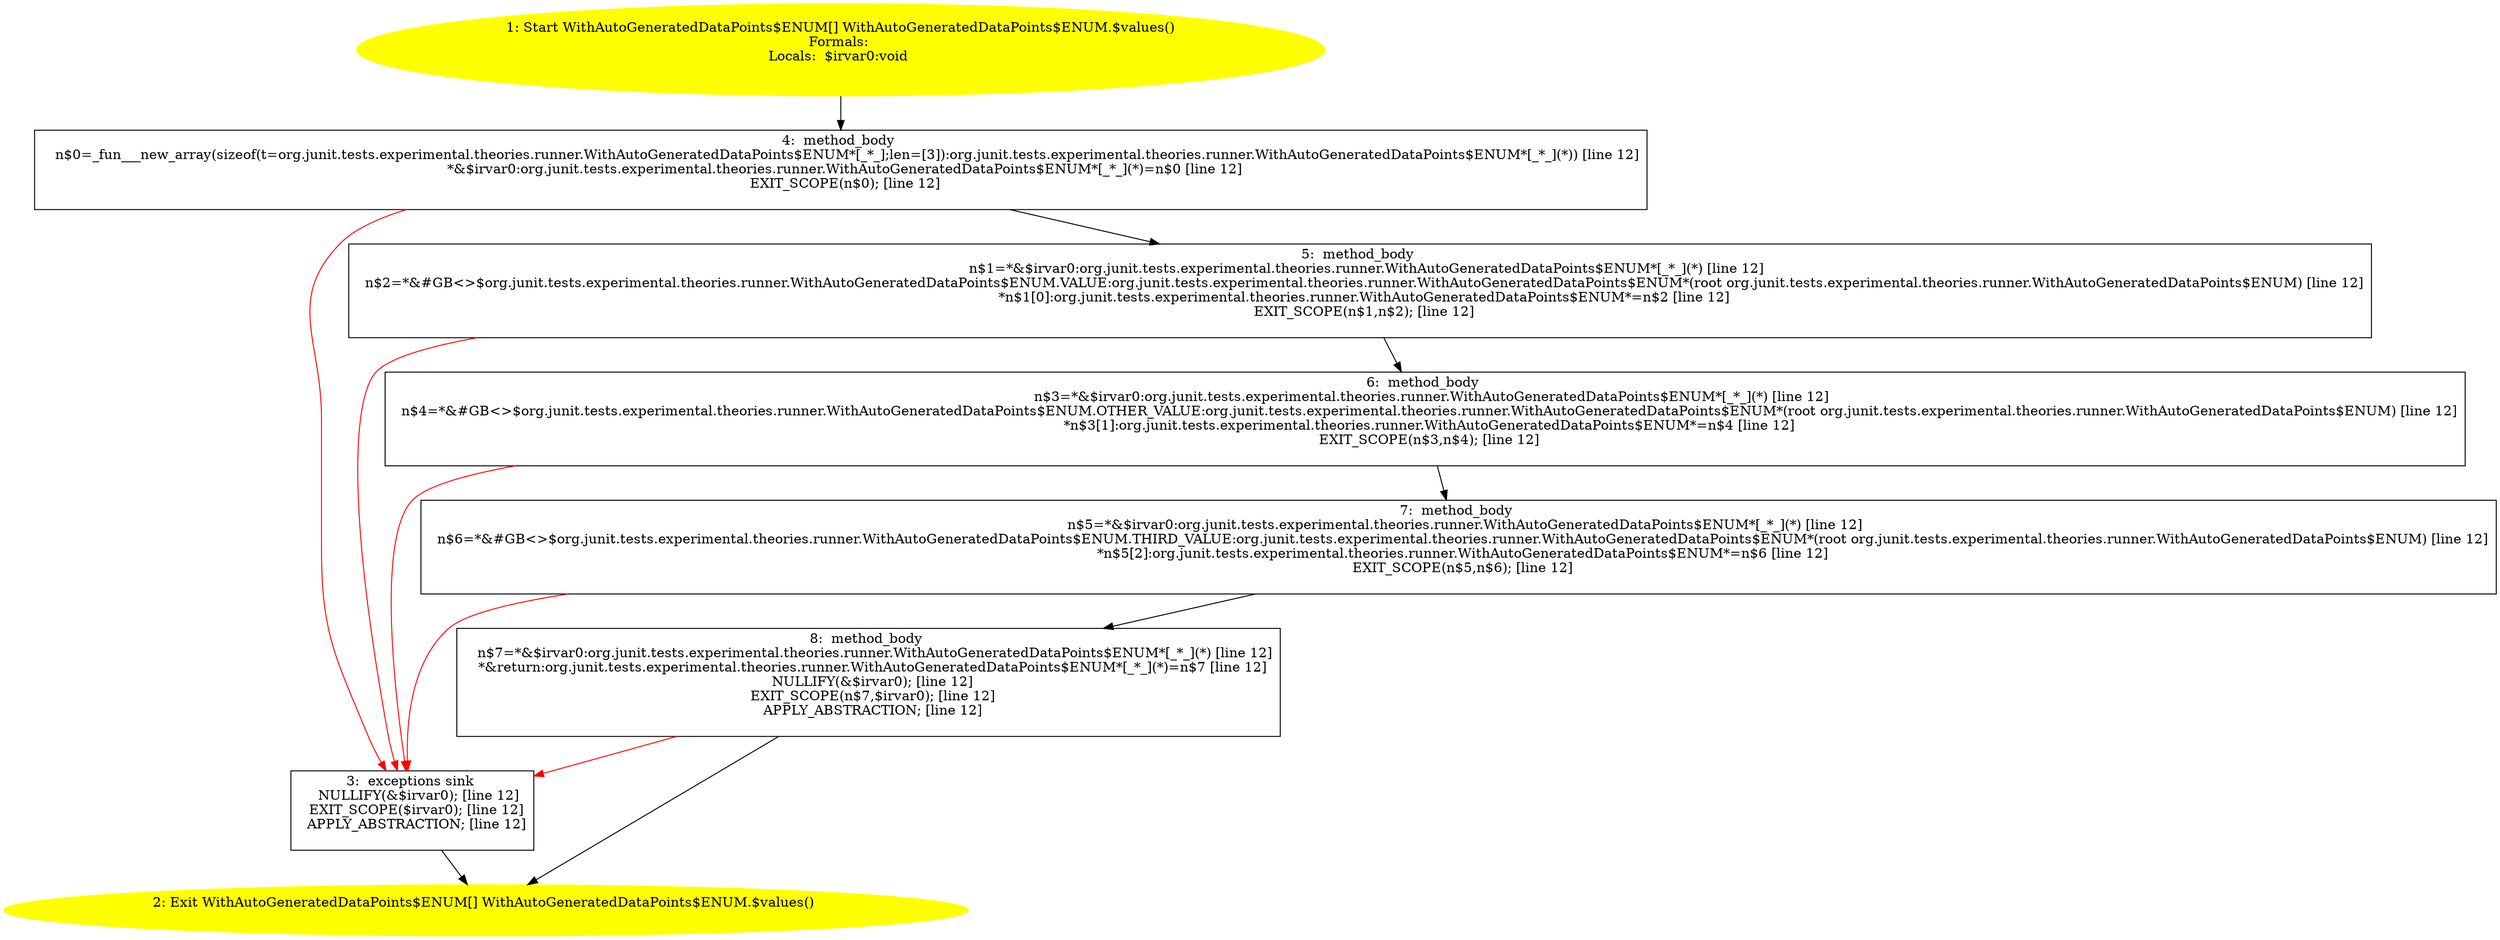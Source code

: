 /* @generated */
digraph cfg {
"org.junit.tests.experimental.theories.runner.WithAutoGeneratedDataPoints$ENUM.$values():org.junit.te.f61632694a45949a14b9ef57923ece85_1" [label="1: Start WithAutoGeneratedDataPoints$ENUM[] WithAutoGeneratedDataPoints$ENUM.$values()\nFormals: \nLocals:  $irvar0:void \n  " color=yellow style=filled]
	

	 "org.junit.tests.experimental.theories.runner.WithAutoGeneratedDataPoints$ENUM.$values():org.junit.te.f61632694a45949a14b9ef57923ece85_1" -> "org.junit.tests.experimental.theories.runner.WithAutoGeneratedDataPoints$ENUM.$values():org.junit.te.f61632694a45949a14b9ef57923ece85_4" ;
"org.junit.tests.experimental.theories.runner.WithAutoGeneratedDataPoints$ENUM.$values():org.junit.te.f61632694a45949a14b9ef57923ece85_2" [label="2: Exit WithAutoGeneratedDataPoints$ENUM[] WithAutoGeneratedDataPoints$ENUM.$values() \n  " color=yellow style=filled]
	

"org.junit.tests.experimental.theories.runner.WithAutoGeneratedDataPoints$ENUM.$values():org.junit.te.f61632694a45949a14b9ef57923ece85_3" [label="3:  exceptions sink \n   NULLIFY(&$irvar0); [line 12]\n  EXIT_SCOPE($irvar0); [line 12]\n  APPLY_ABSTRACTION; [line 12]\n " shape="box"]
	

	 "org.junit.tests.experimental.theories.runner.WithAutoGeneratedDataPoints$ENUM.$values():org.junit.te.f61632694a45949a14b9ef57923ece85_3" -> "org.junit.tests.experimental.theories.runner.WithAutoGeneratedDataPoints$ENUM.$values():org.junit.te.f61632694a45949a14b9ef57923ece85_2" ;
"org.junit.tests.experimental.theories.runner.WithAutoGeneratedDataPoints$ENUM.$values():org.junit.te.f61632694a45949a14b9ef57923ece85_4" [label="4:  method_body \n   n$0=_fun___new_array(sizeof(t=org.junit.tests.experimental.theories.runner.WithAutoGeneratedDataPoints$ENUM*[_*_];len=[3]):org.junit.tests.experimental.theories.runner.WithAutoGeneratedDataPoints$ENUM*[_*_](*)) [line 12]\n  *&$irvar0:org.junit.tests.experimental.theories.runner.WithAutoGeneratedDataPoints$ENUM*[_*_](*)=n$0 [line 12]\n  EXIT_SCOPE(n$0); [line 12]\n " shape="box"]
	

	 "org.junit.tests.experimental.theories.runner.WithAutoGeneratedDataPoints$ENUM.$values():org.junit.te.f61632694a45949a14b9ef57923ece85_4" -> "org.junit.tests.experimental.theories.runner.WithAutoGeneratedDataPoints$ENUM.$values():org.junit.te.f61632694a45949a14b9ef57923ece85_5" ;
	 "org.junit.tests.experimental.theories.runner.WithAutoGeneratedDataPoints$ENUM.$values():org.junit.te.f61632694a45949a14b9ef57923ece85_4" -> "org.junit.tests.experimental.theories.runner.WithAutoGeneratedDataPoints$ENUM.$values():org.junit.te.f61632694a45949a14b9ef57923ece85_3" [color="red" ];
"org.junit.tests.experimental.theories.runner.WithAutoGeneratedDataPoints$ENUM.$values():org.junit.te.f61632694a45949a14b9ef57923ece85_5" [label="5:  method_body \n   n$1=*&$irvar0:org.junit.tests.experimental.theories.runner.WithAutoGeneratedDataPoints$ENUM*[_*_](*) [line 12]\n  n$2=*&#GB<>$org.junit.tests.experimental.theories.runner.WithAutoGeneratedDataPoints$ENUM.VALUE:org.junit.tests.experimental.theories.runner.WithAutoGeneratedDataPoints$ENUM*(root org.junit.tests.experimental.theories.runner.WithAutoGeneratedDataPoints$ENUM) [line 12]\n  *n$1[0]:org.junit.tests.experimental.theories.runner.WithAutoGeneratedDataPoints$ENUM*=n$2 [line 12]\n  EXIT_SCOPE(n$1,n$2); [line 12]\n " shape="box"]
	

	 "org.junit.tests.experimental.theories.runner.WithAutoGeneratedDataPoints$ENUM.$values():org.junit.te.f61632694a45949a14b9ef57923ece85_5" -> "org.junit.tests.experimental.theories.runner.WithAutoGeneratedDataPoints$ENUM.$values():org.junit.te.f61632694a45949a14b9ef57923ece85_6" ;
	 "org.junit.tests.experimental.theories.runner.WithAutoGeneratedDataPoints$ENUM.$values():org.junit.te.f61632694a45949a14b9ef57923ece85_5" -> "org.junit.tests.experimental.theories.runner.WithAutoGeneratedDataPoints$ENUM.$values():org.junit.te.f61632694a45949a14b9ef57923ece85_3" [color="red" ];
"org.junit.tests.experimental.theories.runner.WithAutoGeneratedDataPoints$ENUM.$values():org.junit.te.f61632694a45949a14b9ef57923ece85_6" [label="6:  method_body \n   n$3=*&$irvar0:org.junit.tests.experimental.theories.runner.WithAutoGeneratedDataPoints$ENUM*[_*_](*) [line 12]\n  n$4=*&#GB<>$org.junit.tests.experimental.theories.runner.WithAutoGeneratedDataPoints$ENUM.OTHER_VALUE:org.junit.tests.experimental.theories.runner.WithAutoGeneratedDataPoints$ENUM*(root org.junit.tests.experimental.theories.runner.WithAutoGeneratedDataPoints$ENUM) [line 12]\n  *n$3[1]:org.junit.tests.experimental.theories.runner.WithAutoGeneratedDataPoints$ENUM*=n$4 [line 12]\n  EXIT_SCOPE(n$3,n$4); [line 12]\n " shape="box"]
	

	 "org.junit.tests.experimental.theories.runner.WithAutoGeneratedDataPoints$ENUM.$values():org.junit.te.f61632694a45949a14b9ef57923ece85_6" -> "org.junit.tests.experimental.theories.runner.WithAutoGeneratedDataPoints$ENUM.$values():org.junit.te.f61632694a45949a14b9ef57923ece85_7" ;
	 "org.junit.tests.experimental.theories.runner.WithAutoGeneratedDataPoints$ENUM.$values():org.junit.te.f61632694a45949a14b9ef57923ece85_6" -> "org.junit.tests.experimental.theories.runner.WithAutoGeneratedDataPoints$ENUM.$values():org.junit.te.f61632694a45949a14b9ef57923ece85_3" [color="red" ];
"org.junit.tests.experimental.theories.runner.WithAutoGeneratedDataPoints$ENUM.$values():org.junit.te.f61632694a45949a14b9ef57923ece85_7" [label="7:  method_body \n   n$5=*&$irvar0:org.junit.tests.experimental.theories.runner.WithAutoGeneratedDataPoints$ENUM*[_*_](*) [line 12]\n  n$6=*&#GB<>$org.junit.tests.experimental.theories.runner.WithAutoGeneratedDataPoints$ENUM.THIRD_VALUE:org.junit.tests.experimental.theories.runner.WithAutoGeneratedDataPoints$ENUM*(root org.junit.tests.experimental.theories.runner.WithAutoGeneratedDataPoints$ENUM) [line 12]\n  *n$5[2]:org.junit.tests.experimental.theories.runner.WithAutoGeneratedDataPoints$ENUM*=n$6 [line 12]\n  EXIT_SCOPE(n$5,n$6); [line 12]\n " shape="box"]
	

	 "org.junit.tests.experimental.theories.runner.WithAutoGeneratedDataPoints$ENUM.$values():org.junit.te.f61632694a45949a14b9ef57923ece85_7" -> "org.junit.tests.experimental.theories.runner.WithAutoGeneratedDataPoints$ENUM.$values():org.junit.te.f61632694a45949a14b9ef57923ece85_8" ;
	 "org.junit.tests.experimental.theories.runner.WithAutoGeneratedDataPoints$ENUM.$values():org.junit.te.f61632694a45949a14b9ef57923ece85_7" -> "org.junit.tests.experimental.theories.runner.WithAutoGeneratedDataPoints$ENUM.$values():org.junit.te.f61632694a45949a14b9ef57923ece85_3" [color="red" ];
"org.junit.tests.experimental.theories.runner.WithAutoGeneratedDataPoints$ENUM.$values():org.junit.te.f61632694a45949a14b9ef57923ece85_8" [label="8:  method_body \n   n$7=*&$irvar0:org.junit.tests.experimental.theories.runner.WithAutoGeneratedDataPoints$ENUM*[_*_](*) [line 12]\n  *&return:org.junit.tests.experimental.theories.runner.WithAutoGeneratedDataPoints$ENUM*[_*_](*)=n$7 [line 12]\n  NULLIFY(&$irvar0); [line 12]\n  EXIT_SCOPE(n$7,$irvar0); [line 12]\n  APPLY_ABSTRACTION; [line 12]\n " shape="box"]
	

	 "org.junit.tests.experimental.theories.runner.WithAutoGeneratedDataPoints$ENUM.$values():org.junit.te.f61632694a45949a14b9ef57923ece85_8" -> "org.junit.tests.experimental.theories.runner.WithAutoGeneratedDataPoints$ENUM.$values():org.junit.te.f61632694a45949a14b9ef57923ece85_2" ;
	 "org.junit.tests.experimental.theories.runner.WithAutoGeneratedDataPoints$ENUM.$values():org.junit.te.f61632694a45949a14b9ef57923ece85_8" -> "org.junit.tests.experimental.theories.runner.WithAutoGeneratedDataPoints$ENUM.$values():org.junit.te.f61632694a45949a14b9ef57923ece85_3" [color="red" ];
}
